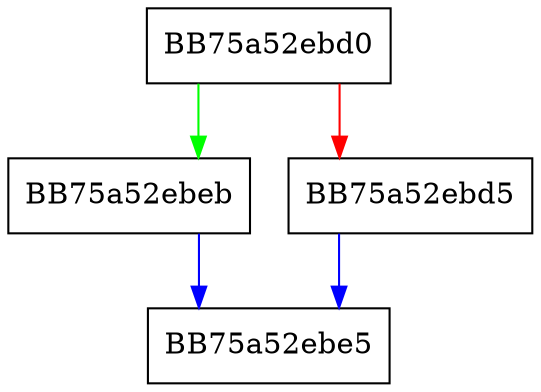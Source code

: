 digraph hexCharToNibble {
  node [shape="box"];
  graph [splines=ortho];
  BB75a52ebd0 -> BB75a52ebeb [color="green"];
  BB75a52ebd0 -> BB75a52ebd5 [color="red"];
  BB75a52ebd5 -> BB75a52ebe5 [color="blue"];
  BB75a52ebeb -> BB75a52ebe5 [color="blue"];
}